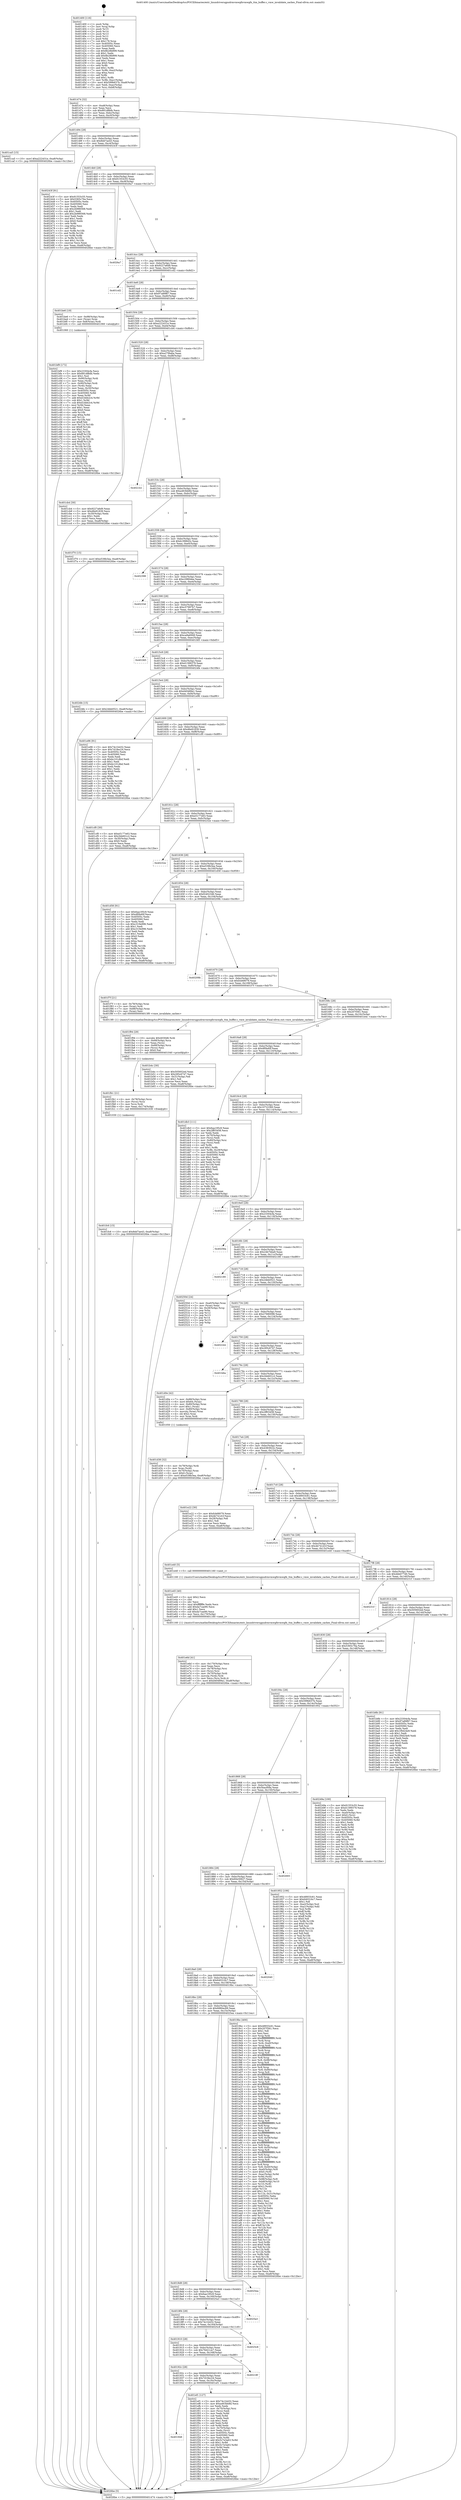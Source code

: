 digraph "0x401400" {
  label = "0x401400 (/mnt/c/Users/mathe/Desktop/tcc/POCII/binaries/extr_linuxdriversgpudrmvmwgfxvmwgfx_ttm_buffer.c_vmw_invalidate_caches_Final-ollvm.out::main(0))"
  labelloc = "t"
  node[shape=record]

  Entry [label="",width=0.3,height=0.3,shape=circle,fillcolor=black,style=filled]
  "0x401474" [label="{
     0x401474 [32]\l
     | [instrs]\l
     &nbsp;&nbsp;0x401474 \<+6\>: mov -0xa8(%rbp),%eax\l
     &nbsp;&nbsp;0x40147a \<+2\>: mov %eax,%ecx\l
     &nbsp;&nbsp;0x40147c \<+6\>: sub $0x891df8db,%ecx\l
     &nbsp;&nbsp;0x401482 \<+6\>: mov %eax,-0xbc(%rbp)\l
     &nbsp;&nbsp;0x401488 \<+6\>: mov %ecx,-0xc0(%rbp)\l
     &nbsp;&nbsp;0x40148e \<+6\>: je 0000000000401ca5 \<main+0x8a5\>\l
  }"]
  "0x401ca5" [label="{
     0x401ca5 [15]\l
     | [instrs]\l
     &nbsp;&nbsp;0x401ca5 \<+10\>: movl $0xa222431e,-0xa8(%rbp)\l
     &nbsp;&nbsp;0x401caf \<+5\>: jmp 00000000004026be \<main+0x12be\>\l
  }"]
  "0x401494" [label="{
     0x401494 [28]\l
     | [instrs]\l
     &nbsp;&nbsp;0x401494 \<+5\>: jmp 0000000000401499 \<main+0x99\>\l
     &nbsp;&nbsp;0x401499 \<+6\>: mov -0xbc(%rbp),%eax\l
     &nbsp;&nbsp;0x40149f \<+5\>: sub $0x8dd7ae43,%eax\l
     &nbsp;&nbsp;0x4014a4 \<+6\>: mov %eax,-0xc4(%rbp)\l
     &nbsp;&nbsp;0x4014aa \<+6\>: je 000000000040243f \<main+0x103f\>\l
  }"]
  Exit [label="",width=0.3,height=0.3,shape=circle,fillcolor=black,style=filled,peripheries=2]
  "0x40243f" [label="{
     0x40243f [91]\l
     | [instrs]\l
     &nbsp;&nbsp;0x40243f \<+5\>: mov $0x91553c55,%eax\l
     &nbsp;&nbsp;0x402444 \<+5\>: mov $0x5365c76a,%ecx\l
     &nbsp;&nbsp;0x402449 \<+7\>: mov 0x40505c,%edx\l
     &nbsp;&nbsp;0x402450 \<+7\>: mov 0x405060,%esi\l
     &nbsp;&nbsp;0x402457 \<+2\>: mov %edx,%edi\l
     &nbsp;&nbsp;0x402459 \<+6\>: sub $0x2b986568,%edi\l
     &nbsp;&nbsp;0x40245f \<+3\>: sub $0x1,%edi\l
     &nbsp;&nbsp;0x402462 \<+6\>: add $0x2b986568,%edi\l
     &nbsp;&nbsp;0x402468 \<+3\>: imul %edi,%edx\l
     &nbsp;&nbsp;0x40246b \<+3\>: and $0x1,%edx\l
     &nbsp;&nbsp;0x40246e \<+3\>: cmp $0x0,%edx\l
     &nbsp;&nbsp;0x402471 \<+4\>: sete %r8b\l
     &nbsp;&nbsp;0x402475 \<+3\>: cmp $0xa,%esi\l
     &nbsp;&nbsp;0x402478 \<+4\>: setl %r9b\l
     &nbsp;&nbsp;0x40247c \<+3\>: mov %r8b,%r10b\l
     &nbsp;&nbsp;0x40247f \<+3\>: and %r9b,%r10b\l
     &nbsp;&nbsp;0x402482 \<+3\>: xor %r9b,%r8b\l
     &nbsp;&nbsp;0x402485 \<+3\>: or %r8b,%r10b\l
     &nbsp;&nbsp;0x402488 \<+4\>: test $0x1,%r10b\l
     &nbsp;&nbsp;0x40248c \<+3\>: cmovne %ecx,%eax\l
     &nbsp;&nbsp;0x40248f \<+6\>: mov %eax,-0xa8(%rbp)\l
     &nbsp;&nbsp;0x402495 \<+5\>: jmp 00000000004026be \<main+0x12be\>\l
  }"]
  "0x4014b0" [label="{
     0x4014b0 [28]\l
     | [instrs]\l
     &nbsp;&nbsp;0x4014b0 \<+5\>: jmp 00000000004014b5 \<main+0xb5\>\l
     &nbsp;&nbsp;0x4014b5 \<+6\>: mov -0xbc(%rbp),%eax\l
     &nbsp;&nbsp;0x4014bb \<+5\>: sub $0x91553c55,%eax\l
     &nbsp;&nbsp;0x4014c0 \<+6\>: mov %eax,-0xc8(%rbp)\l
     &nbsp;&nbsp;0x4014c6 \<+6\>: je 00000000004026a7 \<main+0x12a7\>\l
  }"]
  "0x401fc6" [label="{
     0x401fc6 [15]\l
     | [instrs]\l
     &nbsp;&nbsp;0x401fc6 \<+10\>: movl $0x8dd7ae43,-0xa8(%rbp)\l
     &nbsp;&nbsp;0x401fd0 \<+5\>: jmp 00000000004026be \<main+0x12be\>\l
  }"]
  "0x4026a7" [label="{
     0x4026a7\l
  }", style=dashed]
  "0x4014cc" [label="{
     0x4014cc [28]\l
     | [instrs]\l
     &nbsp;&nbsp;0x4014cc \<+5\>: jmp 00000000004014d1 \<main+0xd1\>\l
     &nbsp;&nbsp;0x4014d1 \<+6\>: mov -0xbc(%rbp),%eax\l
     &nbsp;&nbsp;0x4014d7 \<+5\>: sub $0x9227a6d9,%eax\l
     &nbsp;&nbsp;0x4014dc \<+6\>: mov %eax,-0xcc(%rbp)\l
     &nbsp;&nbsp;0x4014e2 \<+6\>: je 0000000000401cd2 \<main+0x8d2\>\l
  }"]
  "0x401fb1" [label="{
     0x401fb1 [21]\l
     | [instrs]\l
     &nbsp;&nbsp;0x401fb1 \<+4\>: mov -0x78(%rbp),%rcx\l
     &nbsp;&nbsp;0x401fb5 \<+3\>: mov (%rcx),%rcx\l
     &nbsp;&nbsp;0x401fb8 \<+3\>: mov %rcx,%rdi\l
     &nbsp;&nbsp;0x401fbb \<+6\>: mov %eax,-0x174(%rbp)\l
     &nbsp;&nbsp;0x401fc1 \<+5\>: call 0000000000401030 \<free@plt\>\l
     | [calls]\l
     &nbsp;&nbsp;0x401030 \{1\} (unknown)\l
  }"]
  "0x401cd2" [label="{
     0x401cd2\l
  }", style=dashed]
  "0x4014e8" [label="{
     0x4014e8 [28]\l
     | [instrs]\l
     &nbsp;&nbsp;0x4014e8 \<+5\>: jmp 00000000004014ed \<main+0xed\>\l
     &nbsp;&nbsp;0x4014ed \<+6\>: mov -0xbc(%rbp),%eax\l
     &nbsp;&nbsp;0x4014f3 \<+5\>: sub $0x97a89f67,%eax\l
     &nbsp;&nbsp;0x4014f8 \<+6\>: mov %eax,-0xd0(%rbp)\l
     &nbsp;&nbsp;0x4014fe \<+6\>: je 0000000000401be6 \<main+0x7e6\>\l
  }"]
  "0x401f94" [label="{
     0x401f94 [29]\l
     | [instrs]\l
     &nbsp;&nbsp;0x401f94 \<+10\>: movabs $0x4030d6,%rdi\l
     &nbsp;&nbsp;0x401f9e \<+4\>: mov -0x68(%rbp),%rcx\l
     &nbsp;&nbsp;0x401fa2 \<+2\>: mov %eax,(%rcx)\l
     &nbsp;&nbsp;0x401fa4 \<+4\>: mov -0x68(%rbp),%rcx\l
     &nbsp;&nbsp;0x401fa8 \<+2\>: mov (%rcx),%esi\l
     &nbsp;&nbsp;0x401faa \<+2\>: mov $0x0,%al\l
     &nbsp;&nbsp;0x401fac \<+5\>: call 0000000000401040 \<printf@plt\>\l
     | [calls]\l
     &nbsp;&nbsp;0x401040 \{1\} (unknown)\l
  }"]
  "0x401be6" [label="{
     0x401be6 [19]\l
     | [instrs]\l
     &nbsp;&nbsp;0x401be6 \<+7\>: mov -0x98(%rbp),%rax\l
     &nbsp;&nbsp;0x401bed \<+3\>: mov (%rax),%rax\l
     &nbsp;&nbsp;0x401bf0 \<+4\>: mov 0x8(%rax),%rdi\l
     &nbsp;&nbsp;0x401bf4 \<+5\>: call 0000000000401060 \<atoi@plt\>\l
     | [calls]\l
     &nbsp;&nbsp;0x401060 \{1\} (unknown)\l
  }"]
  "0x401504" [label="{
     0x401504 [28]\l
     | [instrs]\l
     &nbsp;&nbsp;0x401504 \<+5\>: jmp 0000000000401509 \<main+0x109\>\l
     &nbsp;&nbsp;0x401509 \<+6\>: mov -0xbc(%rbp),%eax\l
     &nbsp;&nbsp;0x40150f \<+5\>: sub $0xa222431e,%eax\l
     &nbsp;&nbsp;0x401514 \<+6\>: mov %eax,-0xd4(%rbp)\l
     &nbsp;&nbsp;0x40151a \<+6\>: je 0000000000401cb4 \<main+0x8b4\>\l
  }"]
  "0x401948" [label="{
     0x401948\l
  }", style=dashed]
  "0x401cb4" [label="{
     0x401cb4 [30]\l
     | [instrs]\l
     &nbsp;&nbsp;0x401cb4 \<+5\>: mov $0x9227a6d9,%eax\l
     &nbsp;&nbsp;0x401cb9 \<+5\>: mov $0xd6e91839,%ecx\l
     &nbsp;&nbsp;0x401cbe \<+3\>: mov -0x30(%rbp),%edx\l
     &nbsp;&nbsp;0x401cc1 \<+3\>: cmp $0x1,%edx\l
     &nbsp;&nbsp;0x401cc4 \<+3\>: cmovl %ecx,%eax\l
     &nbsp;&nbsp;0x401cc7 \<+6\>: mov %eax,-0xa8(%rbp)\l
     &nbsp;&nbsp;0x401ccd \<+5\>: jmp 00000000004026be \<main+0x12be\>\l
  }"]
  "0x401520" [label="{
     0x401520 [28]\l
     | [instrs]\l
     &nbsp;&nbsp;0x401520 \<+5\>: jmp 0000000000401525 \<main+0x125\>\l
     &nbsp;&nbsp;0x401525 \<+6\>: mov -0xbc(%rbp),%eax\l
     &nbsp;&nbsp;0x40152b \<+5\>: sub $0xa27f6aba,%eax\l
     &nbsp;&nbsp;0x401530 \<+6\>: mov %eax,-0xd8(%rbp)\l
     &nbsp;&nbsp;0x401536 \<+6\>: je 00000000004021b1 \<main+0xdb1\>\l
  }"]
  "0x401ef1" [label="{
     0x401ef1 [127]\l
     | [instrs]\l
     &nbsp;&nbsp;0x401ef1 \<+5\>: mov $0x74c1b432,%eax\l
     &nbsp;&nbsp;0x401ef6 \<+5\>: mov $0xa463bb8d,%ecx\l
     &nbsp;&nbsp;0x401efb \<+2\>: xor %edx,%edx\l
     &nbsp;&nbsp;0x401efd \<+4\>: mov -0x70(%rbp),%rsi\l
     &nbsp;&nbsp;0x401f01 \<+2\>: mov (%rsi),%edi\l
     &nbsp;&nbsp;0x401f03 \<+3\>: mov %edx,%r8d\l
     &nbsp;&nbsp;0x401f06 \<+3\>: sub %edi,%r8d\l
     &nbsp;&nbsp;0x401f09 \<+2\>: mov %edx,%edi\l
     &nbsp;&nbsp;0x401f0b \<+3\>: sub $0x1,%edi\l
     &nbsp;&nbsp;0x401f0e \<+3\>: add %edi,%r8d\l
     &nbsp;&nbsp;0x401f11 \<+3\>: sub %r8d,%edx\l
     &nbsp;&nbsp;0x401f14 \<+4\>: mov -0x70(%rbp),%rsi\l
     &nbsp;&nbsp;0x401f18 \<+2\>: mov %edx,(%rsi)\l
     &nbsp;&nbsp;0x401f1a \<+7\>: mov 0x40505c,%edx\l
     &nbsp;&nbsp;0x401f21 \<+7\>: mov 0x405060,%edi\l
     &nbsp;&nbsp;0x401f28 \<+3\>: mov %edx,%r8d\l
     &nbsp;&nbsp;0x401f2b \<+7\>: add $0x5c7e3a63,%r8d\l
     &nbsp;&nbsp;0x401f32 \<+4\>: sub $0x1,%r8d\l
     &nbsp;&nbsp;0x401f36 \<+7\>: sub $0x5c7e3a63,%r8d\l
     &nbsp;&nbsp;0x401f3d \<+4\>: imul %r8d,%edx\l
     &nbsp;&nbsp;0x401f41 \<+3\>: and $0x1,%edx\l
     &nbsp;&nbsp;0x401f44 \<+3\>: cmp $0x0,%edx\l
     &nbsp;&nbsp;0x401f47 \<+4\>: sete %r9b\l
     &nbsp;&nbsp;0x401f4b \<+3\>: cmp $0xa,%edi\l
     &nbsp;&nbsp;0x401f4e \<+4\>: setl %r10b\l
     &nbsp;&nbsp;0x401f52 \<+3\>: mov %r9b,%r11b\l
     &nbsp;&nbsp;0x401f55 \<+3\>: and %r10b,%r11b\l
     &nbsp;&nbsp;0x401f58 \<+3\>: xor %r10b,%r9b\l
     &nbsp;&nbsp;0x401f5b \<+3\>: or %r9b,%r11b\l
     &nbsp;&nbsp;0x401f5e \<+4\>: test $0x1,%r11b\l
     &nbsp;&nbsp;0x401f62 \<+3\>: cmovne %ecx,%eax\l
     &nbsp;&nbsp;0x401f65 \<+6\>: mov %eax,-0xa8(%rbp)\l
     &nbsp;&nbsp;0x401f6b \<+5\>: jmp 00000000004026be \<main+0x12be\>\l
  }"]
  "0x4021b1" [label="{
     0x4021b1\l
  }", style=dashed]
  "0x40153c" [label="{
     0x40153c [28]\l
     | [instrs]\l
     &nbsp;&nbsp;0x40153c \<+5\>: jmp 0000000000401541 \<main+0x141\>\l
     &nbsp;&nbsp;0x401541 \<+6\>: mov -0xbc(%rbp),%eax\l
     &nbsp;&nbsp;0x401547 \<+5\>: sub $0xa463bb8d,%eax\l
     &nbsp;&nbsp;0x40154c \<+6\>: mov %eax,-0xdc(%rbp)\l
     &nbsp;&nbsp;0x401552 \<+6\>: je 0000000000401f70 \<main+0xb70\>\l
  }"]
  "0x40192c" [label="{
     0x40192c [28]\l
     | [instrs]\l
     &nbsp;&nbsp;0x40192c \<+5\>: jmp 0000000000401931 \<main+0x531\>\l
     &nbsp;&nbsp;0x401931 \<+6\>: mov -0xbc(%rbp),%eax\l
     &nbsp;&nbsp;0x401937 \<+5\>: sub $0x7d18ec24,%eax\l
     &nbsp;&nbsp;0x40193c \<+6\>: mov %eax,-0x16c(%rbp)\l
     &nbsp;&nbsp;0x401942 \<+6\>: je 0000000000401ef1 \<main+0xaf1\>\l
  }"]
  "0x401f70" [label="{
     0x401f70 [15]\l
     | [instrs]\l
     &nbsp;&nbsp;0x401f70 \<+10\>: movl $0xe538b3ea,-0xa8(%rbp)\l
     &nbsp;&nbsp;0x401f7a \<+5\>: jmp 00000000004026be \<main+0x12be\>\l
  }"]
  "0x401558" [label="{
     0x401558 [28]\l
     | [instrs]\l
     &nbsp;&nbsp;0x401558 \<+5\>: jmp 000000000040155d \<main+0x15d\>\l
     &nbsp;&nbsp;0x40155d \<+6\>: mov -0xbc(%rbp),%eax\l
     &nbsp;&nbsp;0x401563 \<+5\>: sub $0xb199843c,%eax\l
     &nbsp;&nbsp;0x401568 \<+6\>: mov %eax,-0xe0(%rbp)\l
     &nbsp;&nbsp;0x40156e \<+6\>: je 0000000000402398 \<main+0xf98\>\l
  }"]
  "0x40218f" [label="{
     0x40218f\l
  }", style=dashed]
  "0x402398" [label="{
     0x402398\l
  }", style=dashed]
  "0x401574" [label="{
     0x401574 [28]\l
     | [instrs]\l
     &nbsp;&nbsp;0x401574 \<+5\>: jmp 0000000000401579 \<main+0x179\>\l
     &nbsp;&nbsp;0x401579 \<+6\>: mov -0xbc(%rbp),%eax\l
     &nbsp;&nbsp;0x40157f \<+5\>: sub $0xc2980dee,%eax\l
     &nbsp;&nbsp;0x401584 \<+6\>: mov %eax,-0xe4(%rbp)\l
     &nbsp;&nbsp;0x40158a \<+6\>: je 000000000040233d \<main+0xf3d\>\l
  }"]
  "0x401910" [label="{
     0x401910 [28]\l
     | [instrs]\l
     &nbsp;&nbsp;0x401910 \<+5\>: jmp 0000000000401915 \<main+0x515\>\l
     &nbsp;&nbsp;0x401915 \<+6\>: mov -0xbc(%rbp),%eax\l
     &nbsp;&nbsp;0x40191b \<+5\>: sub $0x76d21ce7,%eax\l
     &nbsp;&nbsp;0x401920 \<+6\>: mov %eax,-0x168(%rbp)\l
     &nbsp;&nbsp;0x401926 \<+6\>: je 000000000040218f \<main+0xd8f\>\l
  }"]
  "0x40233d" [label="{
     0x40233d\l
  }", style=dashed]
  "0x401590" [label="{
     0x401590 [28]\l
     | [instrs]\l
     &nbsp;&nbsp;0x401590 \<+5\>: jmp 0000000000401595 \<main+0x195\>\l
     &nbsp;&nbsp;0x401595 \<+6\>: mov -0xbc(%rbp),%eax\l
     &nbsp;&nbsp;0x40159b \<+5\>: sub $0xc57997b7,%eax\l
     &nbsp;&nbsp;0x4015a0 \<+6\>: mov %eax,-0xe8(%rbp)\l
     &nbsp;&nbsp;0x4015a6 \<+6\>: je 0000000000402430 \<main+0x1030\>\l
  }"]
  "0x4025c8" [label="{
     0x4025c8\l
  }", style=dashed]
  "0x402430" [label="{
     0x402430\l
  }", style=dashed]
  "0x4015ac" [label="{
     0x4015ac [28]\l
     | [instrs]\l
     &nbsp;&nbsp;0x4015ac \<+5\>: jmp 00000000004015b1 \<main+0x1b1\>\l
     &nbsp;&nbsp;0x4015b1 \<+6\>: mov -0xbc(%rbp),%eax\l
     &nbsp;&nbsp;0x4015b7 \<+5\>: sub $0xca9a6949,%eax\l
     &nbsp;&nbsp;0x4015bc \<+6\>: mov %eax,-0xec(%rbp)\l
     &nbsp;&nbsp;0x4015c2 \<+6\>: je 0000000000401fd5 \<main+0xbd5\>\l
  }"]
  "0x4018f4" [label="{
     0x4018f4 [28]\l
     | [instrs]\l
     &nbsp;&nbsp;0x4018f4 \<+5\>: jmp 00000000004018f9 \<main+0x4f9\>\l
     &nbsp;&nbsp;0x4018f9 \<+6\>: mov -0xbc(%rbp),%eax\l
     &nbsp;&nbsp;0x4018ff \<+5\>: sub $0x74c1b432,%eax\l
     &nbsp;&nbsp;0x401904 \<+6\>: mov %eax,-0x164(%rbp)\l
     &nbsp;&nbsp;0x40190a \<+6\>: je 00000000004025c8 \<main+0x11c8\>\l
  }"]
  "0x401fd5" [label="{
     0x401fd5\l
  }", style=dashed]
  "0x4015c8" [label="{
     0x4015c8 [28]\l
     | [instrs]\l
     &nbsp;&nbsp;0x4015c8 \<+5\>: jmp 00000000004015cd \<main+0x1cd\>\l
     &nbsp;&nbsp;0x4015cd \<+6\>: mov -0xbc(%rbp),%eax\l
     &nbsp;&nbsp;0x4015d3 \<+5\>: sub $0xd1399379,%eax\l
     &nbsp;&nbsp;0x4015d8 \<+6\>: mov %eax,-0xf0(%rbp)\l
     &nbsp;&nbsp;0x4015de \<+6\>: je 00000000004024fe \<main+0x10fe\>\l
  }"]
  "0x4025a3" [label="{
     0x4025a3\l
  }", style=dashed]
  "0x4024fe" [label="{
     0x4024fe [15]\l
     | [instrs]\l
     &nbsp;&nbsp;0x4024fe \<+10\>: movl $0x24bb0521,-0xa8(%rbp)\l
     &nbsp;&nbsp;0x402508 \<+5\>: jmp 00000000004026be \<main+0x12be\>\l
  }"]
  "0x4015e4" [label="{
     0x4015e4 [28]\l
     | [instrs]\l
     &nbsp;&nbsp;0x4015e4 \<+5\>: jmp 00000000004015e9 \<main+0x1e9\>\l
     &nbsp;&nbsp;0x4015e9 \<+6\>: mov -0xbc(%rbp),%eax\l
     &nbsp;&nbsp;0x4015ef \<+5\>: sub $0xd40489a1,%eax\l
     &nbsp;&nbsp;0x4015f4 \<+6\>: mov %eax,-0xf4(%rbp)\l
     &nbsp;&nbsp;0x4015fa \<+6\>: je 0000000000401e96 \<main+0xa96\>\l
  }"]
  "0x4018d8" [label="{
     0x4018d8 [28]\l
     | [instrs]\l
     &nbsp;&nbsp;0x4018d8 \<+5\>: jmp 00000000004018dd \<main+0x4dd\>\l
     &nbsp;&nbsp;0x4018dd \<+6\>: mov -0xbc(%rbp),%eax\l
     &nbsp;&nbsp;0x4018e3 \<+5\>: sub $0x6aa195c9,%eax\l
     &nbsp;&nbsp;0x4018e8 \<+6\>: mov %eax,-0x160(%rbp)\l
     &nbsp;&nbsp;0x4018ee \<+6\>: je 00000000004025a3 \<main+0x11a3\>\l
  }"]
  "0x401e96" [label="{
     0x401e96 [91]\l
     | [instrs]\l
     &nbsp;&nbsp;0x401e96 \<+5\>: mov $0x74c1b432,%eax\l
     &nbsp;&nbsp;0x401e9b \<+5\>: mov $0x7d18ec24,%ecx\l
     &nbsp;&nbsp;0x401ea0 \<+7\>: mov 0x40505c,%edx\l
     &nbsp;&nbsp;0x401ea7 \<+7\>: mov 0x405060,%esi\l
     &nbsp;&nbsp;0x401eae \<+2\>: mov %edx,%edi\l
     &nbsp;&nbsp;0x401eb0 \<+6\>: sub $0xbc101dbd,%edi\l
     &nbsp;&nbsp;0x401eb6 \<+3\>: sub $0x1,%edi\l
     &nbsp;&nbsp;0x401eb9 \<+6\>: add $0xbc101dbd,%edi\l
     &nbsp;&nbsp;0x401ebf \<+3\>: imul %edi,%edx\l
     &nbsp;&nbsp;0x401ec2 \<+3\>: and $0x1,%edx\l
     &nbsp;&nbsp;0x401ec5 \<+3\>: cmp $0x0,%edx\l
     &nbsp;&nbsp;0x401ec8 \<+4\>: sete %r8b\l
     &nbsp;&nbsp;0x401ecc \<+3\>: cmp $0xa,%esi\l
     &nbsp;&nbsp;0x401ecf \<+4\>: setl %r9b\l
     &nbsp;&nbsp;0x401ed3 \<+3\>: mov %r8b,%r10b\l
     &nbsp;&nbsp;0x401ed6 \<+3\>: and %r9b,%r10b\l
     &nbsp;&nbsp;0x401ed9 \<+3\>: xor %r9b,%r8b\l
     &nbsp;&nbsp;0x401edc \<+3\>: or %r8b,%r10b\l
     &nbsp;&nbsp;0x401edf \<+4\>: test $0x1,%r10b\l
     &nbsp;&nbsp;0x401ee3 \<+3\>: cmovne %ecx,%eax\l
     &nbsp;&nbsp;0x401ee6 \<+6\>: mov %eax,-0xa8(%rbp)\l
     &nbsp;&nbsp;0x401eec \<+5\>: jmp 00000000004026be \<main+0x12be\>\l
  }"]
  "0x401600" [label="{
     0x401600 [28]\l
     | [instrs]\l
     &nbsp;&nbsp;0x401600 \<+5\>: jmp 0000000000401605 \<main+0x205\>\l
     &nbsp;&nbsp;0x401605 \<+6\>: mov -0xbc(%rbp),%eax\l
     &nbsp;&nbsp;0x40160b \<+5\>: sub $0xd6e91839,%eax\l
     &nbsp;&nbsp;0x401610 \<+6\>: mov %eax,-0xf8(%rbp)\l
     &nbsp;&nbsp;0x401616 \<+6\>: je 0000000000401cf0 \<main+0x8f0\>\l
  }"]
  "0x4025ea" [label="{
     0x4025ea\l
  }", style=dashed]
  "0x401cf0" [label="{
     0x401cf0 [30]\l
     | [instrs]\l
     &nbsp;&nbsp;0x401cf0 \<+5\>: mov $0xe5177e63,%eax\l
     &nbsp;&nbsp;0x401cf5 \<+5\>: mov $0x2bb601c2,%ecx\l
     &nbsp;&nbsp;0x401cfa \<+3\>: mov -0x30(%rbp),%edx\l
     &nbsp;&nbsp;0x401cfd \<+3\>: cmp $0x0,%edx\l
     &nbsp;&nbsp;0x401d00 \<+3\>: cmove %ecx,%eax\l
     &nbsp;&nbsp;0x401d03 \<+6\>: mov %eax,-0xa8(%rbp)\l
     &nbsp;&nbsp;0x401d09 \<+5\>: jmp 00000000004026be \<main+0x12be\>\l
  }"]
  "0x40161c" [label="{
     0x40161c [28]\l
     | [instrs]\l
     &nbsp;&nbsp;0x40161c \<+5\>: jmp 0000000000401621 \<main+0x221\>\l
     &nbsp;&nbsp;0x401621 \<+6\>: mov -0xbc(%rbp),%eax\l
     &nbsp;&nbsp;0x401627 \<+5\>: sub $0xe5177e63,%eax\l
     &nbsp;&nbsp;0x40162c \<+6\>: mov %eax,-0xfc(%rbp)\l
     &nbsp;&nbsp;0x401632 \<+6\>: je 000000000040232e \<main+0xf2e\>\l
  }"]
  "0x401e6d" [label="{
     0x401e6d [41]\l
     | [instrs]\l
     &nbsp;&nbsp;0x401e6d \<+6\>: mov -0x170(%rbp),%ecx\l
     &nbsp;&nbsp;0x401e73 \<+3\>: imul %eax,%ecx\l
     &nbsp;&nbsp;0x401e76 \<+4\>: mov -0x78(%rbp),%rsi\l
     &nbsp;&nbsp;0x401e7a \<+3\>: mov (%rsi),%rsi\l
     &nbsp;&nbsp;0x401e7d \<+4\>: mov -0x70(%rbp),%rdi\l
     &nbsp;&nbsp;0x401e81 \<+3\>: movslq (%rdi),%rdi\l
     &nbsp;&nbsp;0x401e84 \<+3\>: mov %ecx,(%rsi,%rdi,4)\l
     &nbsp;&nbsp;0x401e87 \<+10\>: movl $0xd40489a1,-0xa8(%rbp)\l
     &nbsp;&nbsp;0x401e91 \<+5\>: jmp 00000000004026be \<main+0x12be\>\l
  }"]
  "0x40232e" [label="{
     0x40232e\l
  }", style=dashed]
  "0x401638" [label="{
     0x401638 [28]\l
     | [instrs]\l
     &nbsp;&nbsp;0x401638 \<+5\>: jmp 000000000040163d \<main+0x23d\>\l
     &nbsp;&nbsp;0x40163d \<+6\>: mov -0xbc(%rbp),%eax\l
     &nbsp;&nbsp;0x401643 \<+5\>: sub $0xe538b3ea,%eax\l
     &nbsp;&nbsp;0x401648 \<+6\>: mov %eax,-0x100(%rbp)\l
     &nbsp;&nbsp;0x40164e \<+6\>: je 0000000000401d58 \<main+0x958\>\l
  }"]
  "0x401e45" [label="{
     0x401e45 [40]\l
     | [instrs]\l
     &nbsp;&nbsp;0x401e45 \<+5\>: mov $0x2,%ecx\l
     &nbsp;&nbsp;0x401e4a \<+1\>: cltd\l
     &nbsp;&nbsp;0x401e4b \<+2\>: idiv %ecx\l
     &nbsp;&nbsp;0x401e4d \<+6\>: imul $0xfffffffe,%edx,%ecx\l
     &nbsp;&nbsp;0x401e53 \<+6\>: add $0xda7cae90,%ecx\l
     &nbsp;&nbsp;0x401e59 \<+3\>: add $0x1,%ecx\l
     &nbsp;&nbsp;0x401e5c \<+6\>: sub $0xda7cae90,%ecx\l
     &nbsp;&nbsp;0x401e62 \<+6\>: mov %ecx,-0x170(%rbp)\l
     &nbsp;&nbsp;0x401e68 \<+5\>: call 0000000000401160 \<next_i\>\l
     | [calls]\l
     &nbsp;&nbsp;0x401160 \{1\} (/mnt/c/Users/mathe/Desktop/tcc/POCII/binaries/extr_linuxdriversgpudrmvmwgfxvmwgfx_ttm_buffer.c_vmw_invalidate_caches_Final-ollvm.out::next_i)\l
  }"]
  "0x401d58" [label="{
     0x401d58 [91]\l
     | [instrs]\l
     &nbsp;&nbsp;0x401d58 \<+5\>: mov $0x6aa195c9,%eax\l
     &nbsp;&nbsp;0x401d5d \<+5\>: mov $0xdf0bd0f,%ecx\l
     &nbsp;&nbsp;0x401d62 \<+7\>: mov 0x40505c,%edx\l
     &nbsp;&nbsp;0x401d69 \<+7\>: mov 0x405060,%esi\l
     &nbsp;&nbsp;0x401d70 \<+2\>: mov %edx,%edi\l
     &nbsp;&nbsp;0x401d72 \<+6\>: sub $0xc319e996,%edi\l
     &nbsp;&nbsp;0x401d78 \<+3\>: sub $0x1,%edi\l
     &nbsp;&nbsp;0x401d7b \<+6\>: add $0xc319e996,%edi\l
     &nbsp;&nbsp;0x401d81 \<+3\>: imul %edi,%edx\l
     &nbsp;&nbsp;0x401d84 \<+3\>: and $0x1,%edx\l
     &nbsp;&nbsp;0x401d87 \<+3\>: cmp $0x0,%edx\l
     &nbsp;&nbsp;0x401d8a \<+4\>: sete %r8b\l
     &nbsp;&nbsp;0x401d8e \<+3\>: cmp $0xa,%esi\l
     &nbsp;&nbsp;0x401d91 \<+4\>: setl %r9b\l
     &nbsp;&nbsp;0x401d95 \<+3\>: mov %r8b,%r10b\l
     &nbsp;&nbsp;0x401d98 \<+3\>: and %r9b,%r10b\l
     &nbsp;&nbsp;0x401d9b \<+3\>: xor %r9b,%r8b\l
     &nbsp;&nbsp;0x401d9e \<+3\>: or %r8b,%r10b\l
     &nbsp;&nbsp;0x401da1 \<+4\>: test $0x1,%r10b\l
     &nbsp;&nbsp;0x401da5 \<+3\>: cmovne %ecx,%eax\l
     &nbsp;&nbsp;0x401da8 \<+6\>: mov %eax,-0xa8(%rbp)\l
     &nbsp;&nbsp;0x401dae \<+5\>: jmp 00000000004026be \<main+0x12be\>\l
  }"]
  "0x401654" [label="{
     0x401654 [28]\l
     | [instrs]\l
     &nbsp;&nbsp;0x401654 \<+5\>: jmp 0000000000401659 \<main+0x259\>\l
     &nbsp;&nbsp;0x401659 \<+6\>: mov -0xbc(%rbp),%eax\l
     &nbsp;&nbsp;0x40165f \<+5\>: sub $0xf2402346,%eax\l
     &nbsp;&nbsp;0x401664 \<+6\>: mov %eax,-0x104(%rbp)\l
     &nbsp;&nbsp;0x40166a \<+6\>: je 000000000040209b \<main+0xc9b\>\l
  }"]
  "0x401d38" [label="{
     0x401d38 [32]\l
     | [instrs]\l
     &nbsp;&nbsp;0x401d38 \<+4\>: mov -0x78(%rbp),%rdi\l
     &nbsp;&nbsp;0x401d3c \<+3\>: mov %rax,(%rdi)\l
     &nbsp;&nbsp;0x401d3f \<+4\>: mov -0x70(%rbp),%rax\l
     &nbsp;&nbsp;0x401d43 \<+6\>: movl $0x0,(%rax)\l
     &nbsp;&nbsp;0x401d49 \<+10\>: movl $0xe538b3ea,-0xa8(%rbp)\l
     &nbsp;&nbsp;0x401d53 \<+5\>: jmp 00000000004026be \<main+0x12be\>\l
  }"]
  "0x40209b" [label="{
     0x40209b\l
  }", style=dashed]
  "0x401670" [label="{
     0x401670 [28]\l
     | [instrs]\l
     &nbsp;&nbsp;0x401670 \<+5\>: jmp 0000000000401675 \<main+0x275\>\l
     &nbsp;&nbsp;0x401675 \<+6\>: mov -0xbc(%rbp),%eax\l
     &nbsp;&nbsp;0x40167b \<+5\>: sub $0xfcb68079,%eax\l
     &nbsp;&nbsp;0x401680 \<+6\>: mov %eax,-0x108(%rbp)\l
     &nbsp;&nbsp;0x401686 \<+6\>: je 0000000000401f7f \<main+0xb7f\>\l
  }"]
  "0x401bf9" [label="{
     0x401bf9 [172]\l
     | [instrs]\l
     &nbsp;&nbsp;0x401bf9 \<+5\>: mov $0x23304cfa,%ecx\l
     &nbsp;&nbsp;0x401bfe \<+5\>: mov $0x891df8db,%edx\l
     &nbsp;&nbsp;0x401c03 \<+3\>: mov $0x1,%sil\l
     &nbsp;&nbsp;0x401c06 \<+7\>: mov -0x90(%rbp),%rdi\l
     &nbsp;&nbsp;0x401c0d \<+2\>: mov %eax,(%rdi)\l
     &nbsp;&nbsp;0x401c0f \<+7\>: mov -0x90(%rbp),%rdi\l
     &nbsp;&nbsp;0x401c16 \<+2\>: mov (%rdi),%eax\l
     &nbsp;&nbsp;0x401c18 \<+3\>: mov %eax,-0x30(%rbp)\l
     &nbsp;&nbsp;0x401c1b \<+7\>: mov 0x40505c,%eax\l
     &nbsp;&nbsp;0x401c22 \<+8\>: mov 0x405060,%r8d\l
     &nbsp;&nbsp;0x401c2a \<+3\>: mov %eax,%r9d\l
     &nbsp;&nbsp;0x401c2d \<+7\>: add $0xd1bbb2c4,%r9d\l
     &nbsp;&nbsp;0x401c34 \<+4\>: sub $0x1,%r9d\l
     &nbsp;&nbsp;0x401c38 \<+7\>: sub $0xd1bbb2c4,%r9d\l
     &nbsp;&nbsp;0x401c3f \<+4\>: imul %r9d,%eax\l
     &nbsp;&nbsp;0x401c43 \<+3\>: and $0x1,%eax\l
     &nbsp;&nbsp;0x401c46 \<+3\>: cmp $0x0,%eax\l
     &nbsp;&nbsp;0x401c49 \<+4\>: sete %r10b\l
     &nbsp;&nbsp;0x401c4d \<+4\>: cmp $0xa,%r8d\l
     &nbsp;&nbsp;0x401c51 \<+4\>: setl %r11b\l
     &nbsp;&nbsp;0x401c55 \<+3\>: mov %r10b,%bl\l
     &nbsp;&nbsp;0x401c58 \<+3\>: xor $0xff,%bl\l
     &nbsp;&nbsp;0x401c5b \<+3\>: mov %r11b,%r14b\l
     &nbsp;&nbsp;0x401c5e \<+4\>: xor $0xff,%r14b\l
     &nbsp;&nbsp;0x401c62 \<+4\>: xor $0x1,%sil\l
     &nbsp;&nbsp;0x401c66 \<+3\>: mov %bl,%r15b\l
     &nbsp;&nbsp;0x401c69 \<+4\>: and $0xff,%r15b\l
     &nbsp;&nbsp;0x401c6d \<+3\>: and %sil,%r10b\l
     &nbsp;&nbsp;0x401c70 \<+3\>: mov %r14b,%r12b\l
     &nbsp;&nbsp;0x401c73 \<+4\>: and $0xff,%r12b\l
     &nbsp;&nbsp;0x401c77 \<+3\>: and %sil,%r11b\l
     &nbsp;&nbsp;0x401c7a \<+3\>: or %r10b,%r15b\l
     &nbsp;&nbsp;0x401c7d \<+3\>: or %r11b,%r12b\l
     &nbsp;&nbsp;0x401c80 \<+3\>: xor %r12b,%r15b\l
     &nbsp;&nbsp;0x401c83 \<+3\>: or %r14b,%bl\l
     &nbsp;&nbsp;0x401c86 \<+3\>: xor $0xff,%bl\l
     &nbsp;&nbsp;0x401c89 \<+4\>: or $0x1,%sil\l
     &nbsp;&nbsp;0x401c8d \<+3\>: and %sil,%bl\l
     &nbsp;&nbsp;0x401c90 \<+3\>: or %bl,%r15b\l
     &nbsp;&nbsp;0x401c93 \<+4\>: test $0x1,%r15b\l
     &nbsp;&nbsp;0x401c97 \<+3\>: cmovne %edx,%ecx\l
     &nbsp;&nbsp;0x401c9a \<+6\>: mov %ecx,-0xa8(%rbp)\l
     &nbsp;&nbsp;0x401ca0 \<+5\>: jmp 00000000004026be \<main+0x12be\>\l
  }"]
  "0x401f7f" [label="{
     0x401f7f [21]\l
     | [instrs]\l
     &nbsp;&nbsp;0x401f7f \<+4\>: mov -0x78(%rbp),%rax\l
     &nbsp;&nbsp;0x401f83 \<+3\>: mov (%rax),%rdi\l
     &nbsp;&nbsp;0x401f86 \<+7\>: mov -0x88(%rbp),%rax\l
     &nbsp;&nbsp;0x401f8d \<+2\>: mov (%rax),%esi\l
     &nbsp;&nbsp;0x401f8f \<+5\>: call 00000000004013f0 \<vmw_invalidate_caches\>\l
     | [calls]\l
     &nbsp;&nbsp;0x4013f0 \{1\} (/mnt/c/Users/mathe/Desktop/tcc/POCII/binaries/extr_linuxdriversgpudrmvmwgfxvmwgfx_ttm_buffer.c_vmw_invalidate_caches_Final-ollvm.out::vmw_invalidate_caches)\l
  }"]
  "0x40168c" [label="{
     0x40168c [28]\l
     | [instrs]\l
     &nbsp;&nbsp;0x40168c \<+5\>: jmp 0000000000401691 \<main+0x291\>\l
     &nbsp;&nbsp;0x401691 \<+6\>: mov -0xbc(%rbp),%eax\l
     &nbsp;&nbsp;0x401697 \<+5\>: sub $0x207f361,%eax\l
     &nbsp;&nbsp;0x40169c \<+6\>: mov %eax,-0x10c(%rbp)\l
     &nbsp;&nbsp;0x4016a2 \<+6\>: je 0000000000401b4c \<main+0x74c\>\l
  }"]
  "0x4018bc" [label="{
     0x4018bc [28]\l
     | [instrs]\l
     &nbsp;&nbsp;0x4018bc \<+5\>: jmp 00000000004018c1 \<main+0x4c1\>\l
     &nbsp;&nbsp;0x4018c1 \<+6\>: mov -0xbc(%rbp),%eax\l
     &nbsp;&nbsp;0x4018c7 \<+5\>: sub $0x6880ec69,%eax\l
     &nbsp;&nbsp;0x4018cc \<+6\>: mov %eax,-0x15c(%rbp)\l
     &nbsp;&nbsp;0x4018d2 \<+6\>: je 00000000004025ea \<main+0x11ea\>\l
  }"]
  "0x401b4c" [label="{
     0x401b4c [30]\l
     | [instrs]\l
     &nbsp;&nbsp;0x401b4c \<+5\>: mov $0x505602ed,%eax\l
     &nbsp;&nbsp;0x401b51 \<+5\>: mov $0x285c6747,%ecx\l
     &nbsp;&nbsp;0x401b56 \<+3\>: mov -0x31(%rbp),%dl\l
     &nbsp;&nbsp;0x401b59 \<+3\>: test $0x1,%dl\l
     &nbsp;&nbsp;0x401b5c \<+3\>: cmovne %ecx,%eax\l
     &nbsp;&nbsp;0x401b5f \<+6\>: mov %eax,-0xa8(%rbp)\l
     &nbsp;&nbsp;0x401b65 \<+5\>: jmp 00000000004026be \<main+0x12be\>\l
  }"]
  "0x4016a8" [label="{
     0x4016a8 [28]\l
     | [instrs]\l
     &nbsp;&nbsp;0x4016a8 \<+5\>: jmp 00000000004016ad \<main+0x2ad\>\l
     &nbsp;&nbsp;0x4016ad \<+6\>: mov -0xbc(%rbp),%eax\l
     &nbsp;&nbsp;0x4016b3 \<+5\>: sub $0xdf0bd0f,%eax\l
     &nbsp;&nbsp;0x4016b8 \<+6\>: mov %eax,-0x110(%rbp)\l
     &nbsp;&nbsp;0x4016be \<+6\>: je 0000000000401db3 \<main+0x9b3\>\l
  }"]
  "0x4019bc" [label="{
     0x4019bc [400]\l
     | [instrs]\l
     &nbsp;&nbsp;0x4019bc \<+5\>: mov $0x48933c61,%eax\l
     &nbsp;&nbsp;0x4019c1 \<+5\>: mov $0x207f361,%ecx\l
     &nbsp;&nbsp;0x4019c6 \<+2\>: mov $0x1,%dl\l
     &nbsp;&nbsp;0x4019c8 \<+2\>: xor %esi,%esi\l
     &nbsp;&nbsp;0x4019ca \<+3\>: mov %rsp,%rdi\l
     &nbsp;&nbsp;0x4019cd \<+4\>: add $0xfffffffffffffff0,%rdi\l
     &nbsp;&nbsp;0x4019d1 \<+3\>: mov %rdi,%rsp\l
     &nbsp;&nbsp;0x4019d4 \<+7\>: mov %rdi,-0xa0(%rbp)\l
     &nbsp;&nbsp;0x4019db \<+3\>: mov %rsp,%rdi\l
     &nbsp;&nbsp;0x4019de \<+4\>: add $0xfffffffffffffff0,%rdi\l
     &nbsp;&nbsp;0x4019e2 \<+3\>: mov %rdi,%rsp\l
     &nbsp;&nbsp;0x4019e5 \<+3\>: mov %rsp,%r8\l
     &nbsp;&nbsp;0x4019e8 \<+4\>: add $0xfffffffffffffff0,%r8\l
     &nbsp;&nbsp;0x4019ec \<+3\>: mov %r8,%rsp\l
     &nbsp;&nbsp;0x4019ef \<+7\>: mov %r8,-0x98(%rbp)\l
     &nbsp;&nbsp;0x4019f6 \<+3\>: mov %rsp,%r8\l
     &nbsp;&nbsp;0x4019f9 \<+4\>: add $0xfffffffffffffff0,%r8\l
     &nbsp;&nbsp;0x4019fd \<+3\>: mov %r8,%rsp\l
     &nbsp;&nbsp;0x401a00 \<+7\>: mov %r8,-0x90(%rbp)\l
     &nbsp;&nbsp;0x401a07 \<+3\>: mov %rsp,%r8\l
     &nbsp;&nbsp;0x401a0a \<+4\>: add $0xfffffffffffffff0,%r8\l
     &nbsp;&nbsp;0x401a0e \<+3\>: mov %r8,%rsp\l
     &nbsp;&nbsp;0x401a11 \<+7\>: mov %r8,-0x88(%rbp)\l
     &nbsp;&nbsp;0x401a18 \<+3\>: mov %rsp,%r8\l
     &nbsp;&nbsp;0x401a1b \<+4\>: add $0xfffffffffffffff0,%r8\l
     &nbsp;&nbsp;0x401a1f \<+3\>: mov %r8,%rsp\l
     &nbsp;&nbsp;0x401a22 \<+4\>: mov %r8,-0x80(%rbp)\l
     &nbsp;&nbsp;0x401a26 \<+3\>: mov %rsp,%r8\l
     &nbsp;&nbsp;0x401a29 \<+4\>: add $0xfffffffffffffff0,%r8\l
     &nbsp;&nbsp;0x401a2d \<+3\>: mov %r8,%rsp\l
     &nbsp;&nbsp;0x401a30 \<+4\>: mov %r8,-0x78(%rbp)\l
     &nbsp;&nbsp;0x401a34 \<+3\>: mov %rsp,%r8\l
     &nbsp;&nbsp;0x401a37 \<+4\>: add $0xfffffffffffffff0,%r8\l
     &nbsp;&nbsp;0x401a3b \<+3\>: mov %r8,%rsp\l
     &nbsp;&nbsp;0x401a3e \<+4\>: mov %r8,-0x70(%rbp)\l
     &nbsp;&nbsp;0x401a42 \<+3\>: mov %rsp,%r8\l
     &nbsp;&nbsp;0x401a45 \<+4\>: add $0xfffffffffffffff0,%r8\l
     &nbsp;&nbsp;0x401a49 \<+3\>: mov %r8,%rsp\l
     &nbsp;&nbsp;0x401a4c \<+4\>: mov %r8,-0x68(%rbp)\l
     &nbsp;&nbsp;0x401a50 \<+3\>: mov %rsp,%r8\l
     &nbsp;&nbsp;0x401a53 \<+4\>: add $0xfffffffffffffff0,%r8\l
     &nbsp;&nbsp;0x401a57 \<+3\>: mov %r8,%rsp\l
     &nbsp;&nbsp;0x401a5a \<+4\>: mov %r8,-0x60(%rbp)\l
     &nbsp;&nbsp;0x401a5e \<+3\>: mov %rsp,%r8\l
     &nbsp;&nbsp;0x401a61 \<+4\>: add $0xfffffffffffffff0,%r8\l
     &nbsp;&nbsp;0x401a65 \<+3\>: mov %r8,%rsp\l
     &nbsp;&nbsp;0x401a68 \<+4\>: mov %r8,-0x58(%rbp)\l
     &nbsp;&nbsp;0x401a6c \<+3\>: mov %rsp,%r8\l
     &nbsp;&nbsp;0x401a6f \<+4\>: add $0xfffffffffffffff0,%r8\l
     &nbsp;&nbsp;0x401a73 \<+3\>: mov %r8,%rsp\l
     &nbsp;&nbsp;0x401a76 \<+4\>: mov %r8,-0x50(%rbp)\l
     &nbsp;&nbsp;0x401a7a \<+3\>: mov %rsp,%r8\l
     &nbsp;&nbsp;0x401a7d \<+4\>: add $0xfffffffffffffff0,%r8\l
     &nbsp;&nbsp;0x401a81 \<+3\>: mov %r8,%rsp\l
     &nbsp;&nbsp;0x401a84 \<+4\>: mov %r8,-0x48(%rbp)\l
     &nbsp;&nbsp;0x401a88 \<+3\>: mov %rsp,%r8\l
     &nbsp;&nbsp;0x401a8b \<+4\>: add $0xfffffffffffffff0,%r8\l
     &nbsp;&nbsp;0x401a8f \<+3\>: mov %r8,%rsp\l
     &nbsp;&nbsp;0x401a92 \<+4\>: mov %r8,-0x40(%rbp)\l
     &nbsp;&nbsp;0x401a96 \<+7\>: mov -0xa0(%rbp),%r8\l
     &nbsp;&nbsp;0x401a9d \<+7\>: movl $0x0,(%r8)\l
     &nbsp;&nbsp;0x401aa4 \<+7\>: mov -0xac(%rbp),%r9d\l
     &nbsp;&nbsp;0x401aab \<+3\>: mov %r9d,(%rdi)\l
     &nbsp;&nbsp;0x401aae \<+7\>: mov -0x98(%rbp),%r8\l
     &nbsp;&nbsp;0x401ab5 \<+7\>: mov -0xb8(%rbp),%r10\l
     &nbsp;&nbsp;0x401abc \<+3\>: mov %r10,(%r8)\l
     &nbsp;&nbsp;0x401abf \<+3\>: cmpl $0x2,(%rdi)\l
     &nbsp;&nbsp;0x401ac2 \<+4\>: setne %r11b\l
     &nbsp;&nbsp;0x401ac6 \<+4\>: and $0x1,%r11b\l
     &nbsp;&nbsp;0x401aca \<+4\>: mov %r11b,-0x31(%rbp)\l
     &nbsp;&nbsp;0x401ace \<+7\>: mov 0x40505c,%ebx\l
     &nbsp;&nbsp;0x401ad5 \<+8\>: mov 0x405060,%r14d\l
     &nbsp;&nbsp;0x401add \<+3\>: sub $0x1,%esi\l
     &nbsp;&nbsp;0x401ae0 \<+3\>: mov %ebx,%r15d\l
     &nbsp;&nbsp;0x401ae3 \<+3\>: add %esi,%r15d\l
     &nbsp;&nbsp;0x401ae6 \<+4\>: imul %r15d,%ebx\l
     &nbsp;&nbsp;0x401aea \<+3\>: and $0x1,%ebx\l
     &nbsp;&nbsp;0x401aed \<+3\>: cmp $0x0,%ebx\l
     &nbsp;&nbsp;0x401af0 \<+4\>: sete %r11b\l
     &nbsp;&nbsp;0x401af4 \<+4\>: cmp $0xa,%r14d\l
     &nbsp;&nbsp;0x401af8 \<+4\>: setl %r12b\l
     &nbsp;&nbsp;0x401afc \<+3\>: mov %r11b,%r13b\l
     &nbsp;&nbsp;0x401aff \<+4\>: xor $0xff,%r13b\l
     &nbsp;&nbsp;0x401b03 \<+3\>: mov %r12b,%sil\l
     &nbsp;&nbsp;0x401b06 \<+4\>: xor $0xff,%sil\l
     &nbsp;&nbsp;0x401b0a \<+3\>: xor $0x0,%dl\l
     &nbsp;&nbsp;0x401b0d \<+3\>: mov %r13b,%dil\l
     &nbsp;&nbsp;0x401b10 \<+4\>: and $0x0,%dil\l
     &nbsp;&nbsp;0x401b14 \<+3\>: and %dl,%r11b\l
     &nbsp;&nbsp;0x401b17 \<+3\>: mov %sil,%r8b\l
     &nbsp;&nbsp;0x401b1a \<+4\>: and $0x0,%r8b\l
     &nbsp;&nbsp;0x401b1e \<+3\>: and %dl,%r12b\l
     &nbsp;&nbsp;0x401b21 \<+3\>: or %r11b,%dil\l
     &nbsp;&nbsp;0x401b24 \<+3\>: or %r12b,%r8b\l
     &nbsp;&nbsp;0x401b27 \<+3\>: xor %r8b,%dil\l
     &nbsp;&nbsp;0x401b2a \<+3\>: or %sil,%r13b\l
     &nbsp;&nbsp;0x401b2d \<+4\>: xor $0xff,%r13b\l
     &nbsp;&nbsp;0x401b31 \<+3\>: or $0x0,%dl\l
     &nbsp;&nbsp;0x401b34 \<+3\>: and %dl,%r13b\l
     &nbsp;&nbsp;0x401b37 \<+3\>: or %r13b,%dil\l
     &nbsp;&nbsp;0x401b3a \<+4\>: test $0x1,%dil\l
     &nbsp;&nbsp;0x401b3e \<+3\>: cmovne %ecx,%eax\l
     &nbsp;&nbsp;0x401b41 \<+6\>: mov %eax,-0xa8(%rbp)\l
     &nbsp;&nbsp;0x401b47 \<+5\>: jmp 00000000004026be \<main+0x12be\>\l
  }"]
  "0x401db3" [label="{
     0x401db3 [111]\l
     | [instrs]\l
     &nbsp;&nbsp;0x401db3 \<+5\>: mov $0x6aa195c9,%eax\l
     &nbsp;&nbsp;0x401db8 \<+5\>: mov $0x2ff03458,%ecx\l
     &nbsp;&nbsp;0x401dbd \<+2\>: xor %edx,%edx\l
     &nbsp;&nbsp;0x401dbf \<+4\>: mov -0x70(%rbp),%rsi\l
     &nbsp;&nbsp;0x401dc3 \<+2\>: mov (%rsi),%edi\l
     &nbsp;&nbsp;0x401dc5 \<+4\>: mov -0x80(%rbp),%rsi\l
     &nbsp;&nbsp;0x401dc9 \<+2\>: cmp (%rsi),%edi\l
     &nbsp;&nbsp;0x401dcb \<+4\>: setl %r8b\l
     &nbsp;&nbsp;0x401dcf \<+4\>: and $0x1,%r8b\l
     &nbsp;&nbsp;0x401dd3 \<+4\>: mov %r8b,-0x29(%rbp)\l
     &nbsp;&nbsp;0x401dd7 \<+7\>: mov 0x40505c,%edi\l
     &nbsp;&nbsp;0x401dde \<+8\>: mov 0x405060,%r9d\l
     &nbsp;&nbsp;0x401de6 \<+3\>: sub $0x1,%edx\l
     &nbsp;&nbsp;0x401de9 \<+3\>: mov %edi,%r10d\l
     &nbsp;&nbsp;0x401dec \<+3\>: add %edx,%r10d\l
     &nbsp;&nbsp;0x401def \<+4\>: imul %r10d,%edi\l
     &nbsp;&nbsp;0x401df3 \<+3\>: and $0x1,%edi\l
     &nbsp;&nbsp;0x401df6 \<+3\>: cmp $0x0,%edi\l
     &nbsp;&nbsp;0x401df9 \<+4\>: sete %r8b\l
     &nbsp;&nbsp;0x401dfd \<+4\>: cmp $0xa,%r9d\l
     &nbsp;&nbsp;0x401e01 \<+4\>: setl %r11b\l
     &nbsp;&nbsp;0x401e05 \<+3\>: mov %r8b,%bl\l
     &nbsp;&nbsp;0x401e08 \<+3\>: and %r11b,%bl\l
     &nbsp;&nbsp;0x401e0b \<+3\>: xor %r11b,%r8b\l
     &nbsp;&nbsp;0x401e0e \<+3\>: or %r8b,%bl\l
     &nbsp;&nbsp;0x401e11 \<+3\>: test $0x1,%bl\l
     &nbsp;&nbsp;0x401e14 \<+3\>: cmovne %ecx,%eax\l
     &nbsp;&nbsp;0x401e17 \<+6\>: mov %eax,-0xa8(%rbp)\l
     &nbsp;&nbsp;0x401e1d \<+5\>: jmp 00000000004026be \<main+0x12be\>\l
  }"]
  "0x4016c4" [label="{
     0x4016c4 [28]\l
     | [instrs]\l
     &nbsp;&nbsp;0x4016c4 \<+5\>: jmp 00000000004016c9 \<main+0x2c9\>\l
     &nbsp;&nbsp;0x4016c9 \<+6\>: mov -0xbc(%rbp),%eax\l
     &nbsp;&nbsp;0x4016cf \<+5\>: sub $0x10722360,%eax\l
     &nbsp;&nbsp;0x4016d4 \<+6\>: mov %eax,-0x114(%rbp)\l
     &nbsp;&nbsp;0x4016da \<+6\>: je 000000000040201c \<main+0xc1c\>\l
  }"]
  "0x4018a0" [label="{
     0x4018a0 [28]\l
     | [instrs]\l
     &nbsp;&nbsp;0x4018a0 \<+5\>: jmp 00000000004018a5 \<main+0x4a5\>\l
     &nbsp;&nbsp;0x4018a5 \<+6\>: mov -0xbc(%rbp),%eax\l
     &nbsp;&nbsp;0x4018ab \<+5\>: sub $0x640316c7,%eax\l
     &nbsp;&nbsp;0x4018b0 \<+6\>: mov %eax,-0x158(%rbp)\l
     &nbsp;&nbsp;0x4018b6 \<+6\>: je 00000000004019bc \<main+0x5bc\>\l
  }"]
  "0x40201c" [label="{
     0x40201c\l
  }", style=dashed]
  "0x4016e0" [label="{
     0x4016e0 [28]\l
     | [instrs]\l
     &nbsp;&nbsp;0x4016e0 \<+5\>: jmp 00000000004016e5 \<main+0x2e5\>\l
     &nbsp;&nbsp;0x4016e5 \<+6\>: mov -0xbc(%rbp),%eax\l
     &nbsp;&nbsp;0x4016eb \<+5\>: sub $0x23304cfa,%eax\l
     &nbsp;&nbsp;0x4016f0 \<+6\>: mov %eax,-0x118(%rbp)\l
     &nbsp;&nbsp;0x4016f6 \<+6\>: je 000000000040256a \<main+0x116a\>\l
  }"]
  "0x402040" [label="{
     0x402040\l
  }", style=dashed]
  "0x40256a" [label="{
     0x40256a\l
  }", style=dashed]
  "0x4016fc" [label="{
     0x4016fc [28]\l
     | [instrs]\l
     &nbsp;&nbsp;0x4016fc \<+5\>: jmp 0000000000401701 \<main+0x301\>\l
     &nbsp;&nbsp;0x401701 \<+6\>: mov -0xbc(%rbp),%eax\l
     &nbsp;&nbsp;0x401707 \<+5\>: sub $0x24b7bba9,%eax\l
     &nbsp;&nbsp;0x40170c \<+6\>: mov %eax,-0x11c(%rbp)\l
     &nbsp;&nbsp;0x401712 \<+6\>: je 0000000000402180 \<main+0xd80\>\l
  }"]
  "0x401884" [label="{
     0x401884 [28]\l
     | [instrs]\l
     &nbsp;&nbsp;0x401884 \<+5\>: jmp 0000000000401889 \<main+0x489\>\l
     &nbsp;&nbsp;0x401889 \<+6\>: mov -0xbc(%rbp),%eax\l
     &nbsp;&nbsp;0x40188f \<+5\>: sub $0x60e30627,%eax\l
     &nbsp;&nbsp;0x401894 \<+6\>: mov %eax,-0x154(%rbp)\l
     &nbsp;&nbsp;0x40189a \<+6\>: je 0000000000402040 \<main+0xc40\>\l
  }"]
  "0x402180" [label="{
     0x402180\l
  }", style=dashed]
  "0x401718" [label="{
     0x401718 [28]\l
     | [instrs]\l
     &nbsp;&nbsp;0x401718 \<+5\>: jmp 000000000040171d \<main+0x31d\>\l
     &nbsp;&nbsp;0x40171d \<+6\>: mov -0xbc(%rbp),%eax\l
     &nbsp;&nbsp;0x401723 \<+5\>: sub $0x24bb0521,%eax\l
     &nbsp;&nbsp;0x401728 \<+6\>: mov %eax,-0x120(%rbp)\l
     &nbsp;&nbsp;0x40172e \<+6\>: je 000000000040250d \<main+0x110d\>\l
  }"]
  "0x402693" [label="{
     0x402693\l
  }", style=dashed]
  "0x40250d" [label="{
     0x40250d [24]\l
     | [instrs]\l
     &nbsp;&nbsp;0x40250d \<+7\>: mov -0xa0(%rbp),%rax\l
     &nbsp;&nbsp;0x402514 \<+2\>: mov (%rax),%eax\l
     &nbsp;&nbsp;0x402516 \<+4\>: lea -0x28(%rbp),%rsp\l
     &nbsp;&nbsp;0x40251a \<+1\>: pop %rbx\l
     &nbsp;&nbsp;0x40251b \<+2\>: pop %r12\l
     &nbsp;&nbsp;0x40251d \<+2\>: pop %r13\l
     &nbsp;&nbsp;0x40251f \<+2\>: pop %r14\l
     &nbsp;&nbsp;0x402521 \<+2\>: pop %r15\l
     &nbsp;&nbsp;0x402523 \<+1\>: pop %rbp\l
     &nbsp;&nbsp;0x402524 \<+1\>: ret\l
  }"]
  "0x401734" [label="{
     0x401734 [28]\l
     | [instrs]\l
     &nbsp;&nbsp;0x401734 \<+5\>: jmp 0000000000401739 \<main+0x339\>\l
     &nbsp;&nbsp;0x401739 \<+6\>: mov -0xbc(%rbp),%eax\l
     &nbsp;&nbsp;0x40173f \<+5\>: sub $0x27680098,%eax\l
     &nbsp;&nbsp;0x401744 \<+6\>: mov %eax,-0x124(%rbp)\l
     &nbsp;&nbsp;0x40174a \<+6\>: je 0000000000402244 \<main+0xe44\>\l
  }"]
  "0x401400" [label="{
     0x401400 [116]\l
     | [instrs]\l
     &nbsp;&nbsp;0x401400 \<+1\>: push %rbp\l
     &nbsp;&nbsp;0x401401 \<+3\>: mov %rsp,%rbp\l
     &nbsp;&nbsp;0x401404 \<+2\>: push %r15\l
     &nbsp;&nbsp;0x401406 \<+2\>: push %r14\l
     &nbsp;&nbsp;0x401408 \<+2\>: push %r13\l
     &nbsp;&nbsp;0x40140a \<+2\>: push %r12\l
     &nbsp;&nbsp;0x40140c \<+1\>: push %rbx\l
     &nbsp;&nbsp;0x40140d \<+7\>: sub $0x178,%rsp\l
     &nbsp;&nbsp;0x401414 \<+7\>: mov 0x40505c,%eax\l
     &nbsp;&nbsp;0x40141b \<+7\>: mov 0x405060,%ecx\l
     &nbsp;&nbsp;0x401422 \<+2\>: mov %eax,%edx\l
     &nbsp;&nbsp;0x401424 \<+6\>: sub $0x8b28b899,%edx\l
     &nbsp;&nbsp;0x40142a \<+3\>: sub $0x1,%edx\l
     &nbsp;&nbsp;0x40142d \<+6\>: add $0x8b28b899,%edx\l
     &nbsp;&nbsp;0x401433 \<+3\>: imul %edx,%eax\l
     &nbsp;&nbsp;0x401436 \<+3\>: and $0x1,%eax\l
     &nbsp;&nbsp;0x401439 \<+3\>: cmp $0x0,%eax\l
     &nbsp;&nbsp;0x40143c \<+4\>: sete %r8b\l
     &nbsp;&nbsp;0x401440 \<+4\>: and $0x1,%r8b\l
     &nbsp;&nbsp;0x401444 \<+7\>: mov %r8b,-0xa2(%rbp)\l
     &nbsp;&nbsp;0x40144b \<+3\>: cmp $0xa,%ecx\l
     &nbsp;&nbsp;0x40144e \<+4\>: setl %r8b\l
     &nbsp;&nbsp;0x401452 \<+4\>: and $0x1,%r8b\l
     &nbsp;&nbsp;0x401456 \<+7\>: mov %r8b,-0xa1(%rbp)\l
     &nbsp;&nbsp;0x40145d \<+10\>: movl $0x599b637b,-0xa8(%rbp)\l
     &nbsp;&nbsp;0x401467 \<+6\>: mov %edi,-0xac(%rbp)\l
     &nbsp;&nbsp;0x40146d \<+7\>: mov %rsi,-0xb8(%rbp)\l
  }"]
  "0x402244" [label="{
     0x402244\l
  }", style=dashed]
  "0x401750" [label="{
     0x401750 [28]\l
     | [instrs]\l
     &nbsp;&nbsp;0x401750 \<+5\>: jmp 0000000000401755 \<main+0x355\>\l
     &nbsp;&nbsp;0x401755 \<+6\>: mov -0xbc(%rbp),%eax\l
     &nbsp;&nbsp;0x40175b \<+5\>: sub $0x285c6747,%eax\l
     &nbsp;&nbsp;0x401760 \<+6\>: mov %eax,-0x128(%rbp)\l
     &nbsp;&nbsp;0x401766 \<+6\>: je 0000000000401b6a \<main+0x76a\>\l
  }"]
  "0x4026be" [label="{
     0x4026be [5]\l
     | [instrs]\l
     &nbsp;&nbsp;0x4026be \<+5\>: jmp 0000000000401474 \<main+0x74\>\l
  }"]
  "0x401b6a" [label="{
     0x401b6a\l
  }", style=dashed]
  "0x40176c" [label="{
     0x40176c [28]\l
     | [instrs]\l
     &nbsp;&nbsp;0x40176c \<+5\>: jmp 0000000000401771 \<main+0x371\>\l
     &nbsp;&nbsp;0x401771 \<+6\>: mov -0xbc(%rbp),%eax\l
     &nbsp;&nbsp;0x401777 \<+5\>: sub $0x2bb601c2,%eax\l
     &nbsp;&nbsp;0x40177c \<+6\>: mov %eax,-0x12c(%rbp)\l
     &nbsp;&nbsp;0x401782 \<+6\>: je 0000000000401d0e \<main+0x90e\>\l
  }"]
  "0x401868" [label="{
     0x401868 [28]\l
     | [instrs]\l
     &nbsp;&nbsp;0x401868 \<+5\>: jmp 000000000040186d \<main+0x46d\>\l
     &nbsp;&nbsp;0x40186d \<+6\>: mov -0xbc(%rbp),%eax\l
     &nbsp;&nbsp;0x401873 \<+5\>: sub $0x5bacf09a,%eax\l
     &nbsp;&nbsp;0x401878 \<+6\>: mov %eax,-0x150(%rbp)\l
     &nbsp;&nbsp;0x40187e \<+6\>: je 0000000000402693 \<main+0x1293\>\l
  }"]
  "0x401d0e" [label="{
     0x401d0e [42]\l
     | [instrs]\l
     &nbsp;&nbsp;0x401d0e \<+7\>: mov -0x88(%rbp),%rax\l
     &nbsp;&nbsp;0x401d15 \<+6\>: movl $0x64,(%rax)\l
     &nbsp;&nbsp;0x401d1b \<+4\>: mov -0x80(%rbp),%rax\l
     &nbsp;&nbsp;0x401d1f \<+6\>: movl $0x1,(%rax)\l
     &nbsp;&nbsp;0x401d25 \<+4\>: mov -0x80(%rbp),%rax\l
     &nbsp;&nbsp;0x401d29 \<+3\>: movslq (%rax),%rax\l
     &nbsp;&nbsp;0x401d2c \<+4\>: shl $0x2,%rax\l
     &nbsp;&nbsp;0x401d30 \<+3\>: mov %rax,%rdi\l
     &nbsp;&nbsp;0x401d33 \<+5\>: call 0000000000401050 \<malloc@plt\>\l
     | [calls]\l
     &nbsp;&nbsp;0x401050 \{1\} (unknown)\l
  }"]
  "0x401788" [label="{
     0x401788 [28]\l
     | [instrs]\l
     &nbsp;&nbsp;0x401788 \<+5\>: jmp 000000000040178d \<main+0x38d\>\l
     &nbsp;&nbsp;0x40178d \<+6\>: mov -0xbc(%rbp),%eax\l
     &nbsp;&nbsp;0x401793 \<+5\>: sub $0x2ff03458,%eax\l
     &nbsp;&nbsp;0x401798 \<+6\>: mov %eax,-0x130(%rbp)\l
     &nbsp;&nbsp;0x40179e \<+6\>: je 0000000000401e22 \<main+0xa22\>\l
  }"]
  "0x401952" [label="{
     0x401952 [106]\l
     | [instrs]\l
     &nbsp;&nbsp;0x401952 \<+5\>: mov $0x48933c61,%eax\l
     &nbsp;&nbsp;0x401957 \<+5\>: mov $0x640316c7,%ecx\l
     &nbsp;&nbsp;0x40195c \<+2\>: mov $0x1,%dl\l
     &nbsp;&nbsp;0x40195e \<+7\>: mov -0xa2(%rbp),%sil\l
     &nbsp;&nbsp;0x401965 \<+7\>: mov -0xa1(%rbp),%dil\l
     &nbsp;&nbsp;0x40196c \<+3\>: mov %sil,%r8b\l
     &nbsp;&nbsp;0x40196f \<+4\>: xor $0xff,%r8b\l
     &nbsp;&nbsp;0x401973 \<+3\>: mov %dil,%r9b\l
     &nbsp;&nbsp;0x401976 \<+4\>: xor $0xff,%r9b\l
     &nbsp;&nbsp;0x40197a \<+3\>: xor $0x0,%dl\l
     &nbsp;&nbsp;0x40197d \<+3\>: mov %r8b,%r10b\l
     &nbsp;&nbsp;0x401980 \<+4\>: and $0x0,%r10b\l
     &nbsp;&nbsp;0x401984 \<+3\>: and %dl,%sil\l
     &nbsp;&nbsp;0x401987 \<+3\>: mov %r9b,%r11b\l
     &nbsp;&nbsp;0x40198a \<+4\>: and $0x0,%r11b\l
     &nbsp;&nbsp;0x40198e \<+3\>: and %dl,%dil\l
     &nbsp;&nbsp;0x401991 \<+3\>: or %sil,%r10b\l
     &nbsp;&nbsp;0x401994 \<+3\>: or %dil,%r11b\l
     &nbsp;&nbsp;0x401997 \<+3\>: xor %r11b,%r10b\l
     &nbsp;&nbsp;0x40199a \<+3\>: or %r9b,%r8b\l
     &nbsp;&nbsp;0x40199d \<+4\>: xor $0xff,%r8b\l
     &nbsp;&nbsp;0x4019a1 \<+3\>: or $0x0,%dl\l
     &nbsp;&nbsp;0x4019a4 \<+3\>: and %dl,%r8b\l
     &nbsp;&nbsp;0x4019a7 \<+3\>: or %r8b,%r10b\l
     &nbsp;&nbsp;0x4019aa \<+4\>: test $0x1,%r10b\l
     &nbsp;&nbsp;0x4019ae \<+3\>: cmovne %ecx,%eax\l
     &nbsp;&nbsp;0x4019b1 \<+6\>: mov %eax,-0xa8(%rbp)\l
     &nbsp;&nbsp;0x4019b7 \<+5\>: jmp 00000000004026be \<main+0x12be\>\l
  }"]
  "0x401e22" [label="{
     0x401e22 [30]\l
     | [instrs]\l
     &nbsp;&nbsp;0x401e22 \<+5\>: mov $0xfcb68079,%eax\l
     &nbsp;&nbsp;0x401e27 \<+5\>: mov $0x4b741d1f,%ecx\l
     &nbsp;&nbsp;0x401e2c \<+3\>: mov -0x29(%rbp),%dl\l
     &nbsp;&nbsp;0x401e2f \<+3\>: test $0x1,%dl\l
     &nbsp;&nbsp;0x401e32 \<+3\>: cmovne %ecx,%eax\l
     &nbsp;&nbsp;0x401e35 \<+6\>: mov %eax,-0xa8(%rbp)\l
     &nbsp;&nbsp;0x401e3b \<+5\>: jmp 00000000004026be \<main+0x12be\>\l
  }"]
  "0x4017a4" [label="{
     0x4017a4 [28]\l
     | [instrs]\l
     &nbsp;&nbsp;0x4017a4 \<+5\>: jmp 00000000004017a9 \<main+0x3a9\>\l
     &nbsp;&nbsp;0x4017a9 \<+6\>: mov -0xbc(%rbp),%eax\l
     &nbsp;&nbsp;0x4017af \<+5\>: sub $0x4383922c,%eax\l
     &nbsp;&nbsp;0x4017b4 \<+6\>: mov %eax,-0x134(%rbp)\l
     &nbsp;&nbsp;0x4017ba \<+6\>: je 0000000000402640 \<main+0x1240\>\l
  }"]
  "0x40184c" [label="{
     0x40184c [28]\l
     | [instrs]\l
     &nbsp;&nbsp;0x40184c \<+5\>: jmp 0000000000401851 \<main+0x451\>\l
     &nbsp;&nbsp;0x401851 \<+6\>: mov -0xbc(%rbp),%eax\l
     &nbsp;&nbsp;0x401857 \<+5\>: sub $0x599b637b,%eax\l
     &nbsp;&nbsp;0x40185c \<+6\>: mov %eax,-0x14c(%rbp)\l
     &nbsp;&nbsp;0x401862 \<+6\>: je 0000000000401952 \<main+0x552\>\l
  }"]
  "0x402640" [label="{
     0x402640\l
  }", style=dashed]
  "0x4017c0" [label="{
     0x4017c0 [28]\l
     | [instrs]\l
     &nbsp;&nbsp;0x4017c0 \<+5\>: jmp 00000000004017c5 \<main+0x3c5\>\l
     &nbsp;&nbsp;0x4017c5 \<+6\>: mov -0xbc(%rbp),%eax\l
     &nbsp;&nbsp;0x4017cb \<+5\>: sub $0x48933c61,%eax\l
     &nbsp;&nbsp;0x4017d0 \<+6\>: mov %eax,-0x138(%rbp)\l
     &nbsp;&nbsp;0x4017d6 \<+6\>: je 0000000000402525 \<main+0x1125\>\l
  }"]
  "0x40249a" [label="{
     0x40249a [100]\l
     | [instrs]\l
     &nbsp;&nbsp;0x40249a \<+5\>: mov $0x91553c55,%eax\l
     &nbsp;&nbsp;0x40249f \<+5\>: mov $0xd1399379,%ecx\l
     &nbsp;&nbsp;0x4024a4 \<+2\>: xor %edx,%edx\l
     &nbsp;&nbsp;0x4024a6 \<+7\>: mov -0xa0(%rbp),%rsi\l
     &nbsp;&nbsp;0x4024ad \<+6\>: movl $0x0,(%rsi)\l
     &nbsp;&nbsp;0x4024b3 \<+7\>: mov 0x40505c,%edi\l
     &nbsp;&nbsp;0x4024ba \<+8\>: mov 0x405060,%r8d\l
     &nbsp;&nbsp;0x4024c2 \<+3\>: sub $0x1,%edx\l
     &nbsp;&nbsp;0x4024c5 \<+3\>: mov %edi,%r9d\l
     &nbsp;&nbsp;0x4024c8 \<+3\>: add %edx,%r9d\l
     &nbsp;&nbsp;0x4024cb \<+4\>: imul %r9d,%edi\l
     &nbsp;&nbsp;0x4024cf \<+3\>: and $0x1,%edi\l
     &nbsp;&nbsp;0x4024d2 \<+3\>: cmp $0x0,%edi\l
     &nbsp;&nbsp;0x4024d5 \<+4\>: sete %r10b\l
     &nbsp;&nbsp;0x4024d9 \<+4\>: cmp $0xa,%r8d\l
     &nbsp;&nbsp;0x4024dd \<+4\>: setl %r11b\l
     &nbsp;&nbsp;0x4024e1 \<+3\>: mov %r10b,%bl\l
     &nbsp;&nbsp;0x4024e4 \<+3\>: and %r11b,%bl\l
     &nbsp;&nbsp;0x4024e7 \<+3\>: xor %r11b,%r10b\l
     &nbsp;&nbsp;0x4024ea \<+3\>: or %r10b,%bl\l
     &nbsp;&nbsp;0x4024ed \<+3\>: test $0x1,%bl\l
     &nbsp;&nbsp;0x4024f0 \<+3\>: cmovne %ecx,%eax\l
     &nbsp;&nbsp;0x4024f3 \<+6\>: mov %eax,-0xa8(%rbp)\l
     &nbsp;&nbsp;0x4024f9 \<+5\>: jmp 00000000004026be \<main+0x12be\>\l
  }"]
  "0x402525" [label="{
     0x402525\l
  }", style=dashed]
  "0x4017dc" [label="{
     0x4017dc [28]\l
     | [instrs]\l
     &nbsp;&nbsp;0x4017dc \<+5\>: jmp 00000000004017e1 \<main+0x3e1\>\l
     &nbsp;&nbsp;0x4017e1 \<+6\>: mov -0xbc(%rbp),%eax\l
     &nbsp;&nbsp;0x4017e7 \<+5\>: sub $0x4b741d1f,%eax\l
     &nbsp;&nbsp;0x4017ec \<+6\>: mov %eax,-0x13c(%rbp)\l
     &nbsp;&nbsp;0x4017f2 \<+6\>: je 0000000000401e40 \<main+0xa40\>\l
  }"]
  "0x401830" [label="{
     0x401830 [28]\l
     | [instrs]\l
     &nbsp;&nbsp;0x401830 \<+5\>: jmp 0000000000401835 \<main+0x435\>\l
     &nbsp;&nbsp;0x401835 \<+6\>: mov -0xbc(%rbp),%eax\l
     &nbsp;&nbsp;0x40183b \<+5\>: sub $0x5365c76a,%eax\l
     &nbsp;&nbsp;0x401840 \<+6\>: mov %eax,-0x148(%rbp)\l
     &nbsp;&nbsp;0x401846 \<+6\>: je 000000000040249a \<main+0x109a\>\l
  }"]
  "0x401e40" [label="{
     0x401e40 [5]\l
     | [instrs]\l
     &nbsp;&nbsp;0x401e40 \<+5\>: call 0000000000401160 \<next_i\>\l
     | [calls]\l
     &nbsp;&nbsp;0x401160 \{1\} (/mnt/c/Users/mathe/Desktop/tcc/POCII/binaries/extr_linuxdriversgpudrmvmwgfxvmwgfx_ttm_buffer.c_vmw_invalidate_caches_Final-ollvm.out::next_i)\l
  }"]
  "0x4017f8" [label="{
     0x4017f8 [28]\l
     | [instrs]\l
     &nbsp;&nbsp;0x4017f8 \<+5\>: jmp 00000000004017fd \<main+0x3fd\>\l
     &nbsp;&nbsp;0x4017fd \<+6\>: mov -0xbc(%rbp),%eax\l
     &nbsp;&nbsp;0x401803 \<+5\>: sub $0x4bb077d0,%eax\l
     &nbsp;&nbsp;0x401808 \<+6\>: mov %eax,-0x140(%rbp)\l
     &nbsp;&nbsp;0x40180e \<+6\>: je 000000000040231f \<main+0xf1f\>\l
  }"]
  "0x401b8b" [label="{
     0x401b8b [91]\l
     | [instrs]\l
     &nbsp;&nbsp;0x401b8b \<+5\>: mov $0x23304cfa,%eax\l
     &nbsp;&nbsp;0x401b90 \<+5\>: mov $0x97a89f67,%ecx\l
     &nbsp;&nbsp;0x401b95 \<+7\>: mov 0x40505c,%edx\l
     &nbsp;&nbsp;0x401b9c \<+7\>: mov 0x405060,%esi\l
     &nbsp;&nbsp;0x401ba3 \<+2\>: mov %edx,%edi\l
     &nbsp;&nbsp;0x401ba5 \<+6\>: add $0x1f0d24e9,%edi\l
     &nbsp;&nbsp;0x401bab \<+3\>: sub $0x1,%edi\l
     &nbsp;&nbsp;0x401bae \<+6\>: sub $0x1f0d24e9,%edi\l
     &nbsp;&nbsp;0x401bb4 \<+3\>: imul %edi,%edx\l
     &nbsp;&nbsp;0x401bb7 \<+3\>: and $0x1,%edx\l
     &nbsp;&nbsp;0x401bba \<+3\>: cmp $0x0,%edx\l
     &nbsp;&nbsp;0x401bbd \<+4\>: sete %r8b\l
     &nbsp;&nbsp;0x401bc1 \<+3\>: cmp $0xa,%esi\l
     &nbsp;&nbsp;0x401bc4 \<+4\>: setl %r9b\l
     &nbsp;&nbsp;0x401bc8 \<+3\>: mov %r8b,%r10b\l
     &nbsp;&nbsp;0x401bcb \<+3\>: and %r9b,%r10b\l
     &nbsp;&nbsp;0x401bce \<+3\>: xor %r9b,%r8b\l
     &nbsp;&nbsp;0x401bd1 \<+3\>: or %r8b,%r10b\l
     &nbsp;&nbsp;0x401bd4 \<+4\>: test $0x1,%r10b\l
     &nbsp;&nbsp;0x401bd8 \<+3\>: cmovne %ecx,%eax\l
     &nbsp;&nbsp;0x401bdb \<+6\>: mov %eax,-0xa8(%rbp)\l
     &nbsp;&nbsp;0x401be1 \<+5\>: jmp 00000000004026be \<main+0x12be\>\l
  }"]
  "0x40231f" [label="{
     0x40231f\l
  }", style=dashed]
  "0x401814" [label="{
     0x401814 [28]\l
     | [instrs]\l
     &nbsp;&nbsp;0x401814 \<+5\>: jmp 0000000000401819 \<main+0x419\>\l
     &nbsp;&nbsp;0x401819 \<+6\>: mov -0xbc(%rbp),%eax\l
     &nbsp;&nbsp;0x40181f \<+5\>: sub $0x505602ed,%eax\l
     &nbsp;&nbsp;0x401824 \<+6\>: mov %eax,-0x144(%rbp)\l
     &nbsp;&nbsp;0x40182a \<+6\>: je 0000000000401b8b \<main+0x78b\>\l
  }"]
  Entry -> "0x401400" [label=" 1"]
  "0x401474" -> "0x401ca5" [label=" 1"]
  "0x401474" -> "0x401494" [label=" 23"]
  "0x40250d" -> Exit [label=" 1"]
  "0x401494" -> "0x40243f" [label=" 1"]
  "0x401494" -> "0x4014b0" [label=" 22"]
  "0x4024fe" -> "0x4026be" [label=" 1"]
  "0x4014b0" -> "0x4026a7" [label=" 0"]
  "0x4014b0" -> "0x4014cc" [label=" 22"]
  "0x40249a" -> "0x4026be" [label=" 1"]
  "0x4014cc" -> "0x401cd2" [label=" 0"]
  "0x4014cc" -> "0x4014e8" [label=" 22"]
  "0x40243f" -> "0x4026be" [label=" 1"]
  "0x4014e8" -> "0x401be6" [label=" 1"]
  "0x4014e8" -> "0x401504" [label=" 21"]
  "0x401fc6" -> "0x4026be" [label=" 1"]
  "0x401504" -> "0x401cb4" [label=" 1"]
  "0x401504" -> "0x401520" [label=" 20"]
  "0x401fb1" -> "0x401fc6" [label=" 1"]
  "0x401520" -> "0x4021b1" [label=" 0"]
  "0x401520" -> "0x40153c" [label=" 20"]
  "0x401f94" -> "0x401fb1" [label=" 1"]
  "0x40153c" -> "0x401f70" [label=" 1"]
  "0x40153c" -> "0x401558" [label=" 19"]
  "0x401f70" -> "0x4026be" [label=" 1"]
  "0x401558" -> "0x402398" [label=" 0"]
  "0x401558" -> "0x401574" [label=" 19"]
  "0x401ef1" -> "0x4026be" [label=" 1"]
  "0x401574" -> "0x40233d" [label=" 0"]
  "0x401574" -> "0x401590" [label=" 19"]
  "0x40192c" -> "0x401ef1" [label=" 1"]
  "0x401590" -> "0x402430" [label=" 0"]
  "0x401590" -> "0x4015ac" [label=" 19"]
  "0x401f7f" -> "0x401f94" [label=" 1"]
  "0x4015ac" -> "0x401fd5" [label=" 0"]
  "0x4015ac" -> "0x4015c8" [label=" 19"]
  "0x401910" -> "0x40218f" [label=" 0"]
  "0x4015c8" -> "0x4024fe" [label=" 1"]
  "0x4015c8" -> "0x4015e4" [label=" 18"]
  "0x40192c" -> "0x401948" [label=" 0"]
  "0x4015e4" -> "0x401e96" [label=" 1"]
  "0x4015e4" -> "0x401600" [label=" 17"]
  "0x4018f4" -> "0x4025c8" [label=" 0"]
  "0x401600" -> "0x401cf0" [label=" 1"]
  "0x401600" -> "0x40161c" [label=" 16"]
  "0x401910" -> "0x40192c" [label=" 1"]
  "0x40161c" -> "0x40232e" [label=" 0"]
  "0x40161c" -> "0x401638" [label=" 16"]
  "0x4018d8" -> "0x4025a3" [label=" 0"]
  "0x401638" -> "0x401d58" [label=" 2"]
  "0x401638" -> "0x401654" [label=" 14"]
  "0x4018f4" -> "0x401910" [label=" 1"]
  "0x401654" -> "0x40209b" [label=" 0"]
  "0x401654" -> "0x401670" [label=" 14"]
  "0x4018bc" -> "0x4018d8" [label=" 1"]
  "0x401670" -> "0x401f7f" [label=" 1"]
  "0x401670" -> "0x40168c" [label=" 13"]
  "0x4018bc" -> "0x4025ea" [label=" 0"]
  "0x40168c" -> "0x401b4c" [label=" 1"]
  "0x40168c" -> "0x4016a8" [label=" 12"]
  "0x401e96" -> "0x4026be" [label=" 1"]
  "0x4016a8" -> "0x401db3" [label=" 2"]
  "0x4016a8" -> "0x4016c4" [label=" 10"]
  "0x401e6d" -> "0x4026be" [label=" 1"]
  "0x4016c4" -> "0x40201c" [label=" 0"]
  "0x4016c4" -> "0x4016e0" [label=" 10"]
  "0x401e40" -> "0x401e45" [label=" 1"]
  "0x4016e0" -> "0x40256a" [label=" 0"]
  "0x4016e0" -> "0x4016fc" [label=" 10"]
  "0x401e22" -> "0x4026be" [label=" 2"]
  "0x4016fc" -> "0x402180" [label=" 0"]
  "0x4016fc" -> "0x401718" [label=" 10"]
  "0x401d58" -> "0x4026be" [label=" 2"]
  "0x401718" -> "0x40250d" [label=" 1"]
  "0x401718" -> "0x401734" [label=" 9"]
  "0x401d38" -> "0x4026be" [label=" 1"]
  "0x401734" -> "0x402244" [label=" 0"]
  "0x401734" -> "0x401750" [label=" 9"]
  "0x401cf0" -> "0x4026be" [label=" 1"]
  "0x401750" -> "0x401b6a" [label=" 0"]
  "0x401750" -> "0x40176c" [label=" 9"]
  "0x401cb4" -> "0x4026be" [label=" 1"]
  "0x40176c" -> "0x401d0e" [label=" 1"]
  "0x40176c" -> "0x401788" [label=" 8"]
  "0x401ca5" -> "0x4026be" [label=" 1"]
  "0x401788" -> "0x401e22" [label=" 2"]
  "0x401788" -> "0x4017a4" [label=" 6"]
  "0x401bf9" -> "0x4026be" [label=" 1"]
  "0x4017a4" -> "0x402640" [label=" 0"]
  "0x4017a4" -> "0x4017c0" [label=" 6"]
  "0x401b8b" -> "0x4026be" [label=" 1"]
  "0x4017c0" -> "0x402525" [label=" 0"]
  "0x4017c0" -> "0x4017dc" [label=" 6"]
  "0x401b4c" -> "0x4026be" [label=" 1"]
  "0x4017dc" -> "0x401e40" [label=" 1"]
  "0x4017dc" -> "0x4017f8" [label=" 5"]
  "0x4018d8" -> "0x4018f4" [label=" 1"]
  "0x4017f8" -> "0x40231f" [label=" 0"]
  "0x4017f8" -> "0x401814" [label=" 5"]
  "0x4018a0" -> "0x4018bc" [label=" 1"]
  "0x401814" -> "0x401b8b" [label=" 1"]
  "0x401814" -> "0x401830" [label=" 4"]
  "0x4019bc" -> "0x4026be" [label=" 1"]
  "0x401830" -> "0x40249a" [label=" 1"]
  "0x401830" -> "0x40184c" [label=" 3"]
  "0x401be6" -> "0x401bf9" [label=" 1"]
  "0x40184c" -> "0x401952" [label=" 1"]
  "0x40184c" -> "0x401868" [label=" 2"]
  "0x401952" -> "0x4026be" [label=" 1"]
  "0x401400" -> "0x401474" [label=" 1"]
  "0x4026be" -> "0x401474" [label=" 23"]
  "0x401d0e" -> "0x401d38" [label=" 1"]
  "0x401868" -> "0x402693" [label=" 0"]
  "0x401868" -> "0x401884" [label=" 2"]
  "0x401db3" -> "0x4026be" [label=" 2"]
  "0x401884" -> "0x402040" [label=" 0"]
  "0x401884" -> "0x4018a0" [label=" 2"]
  "0x401e45" -> "0x401e6d" [label=" 1"]
  "0x4018a0" -> "0x4019bc" [label=" 1"]
}
